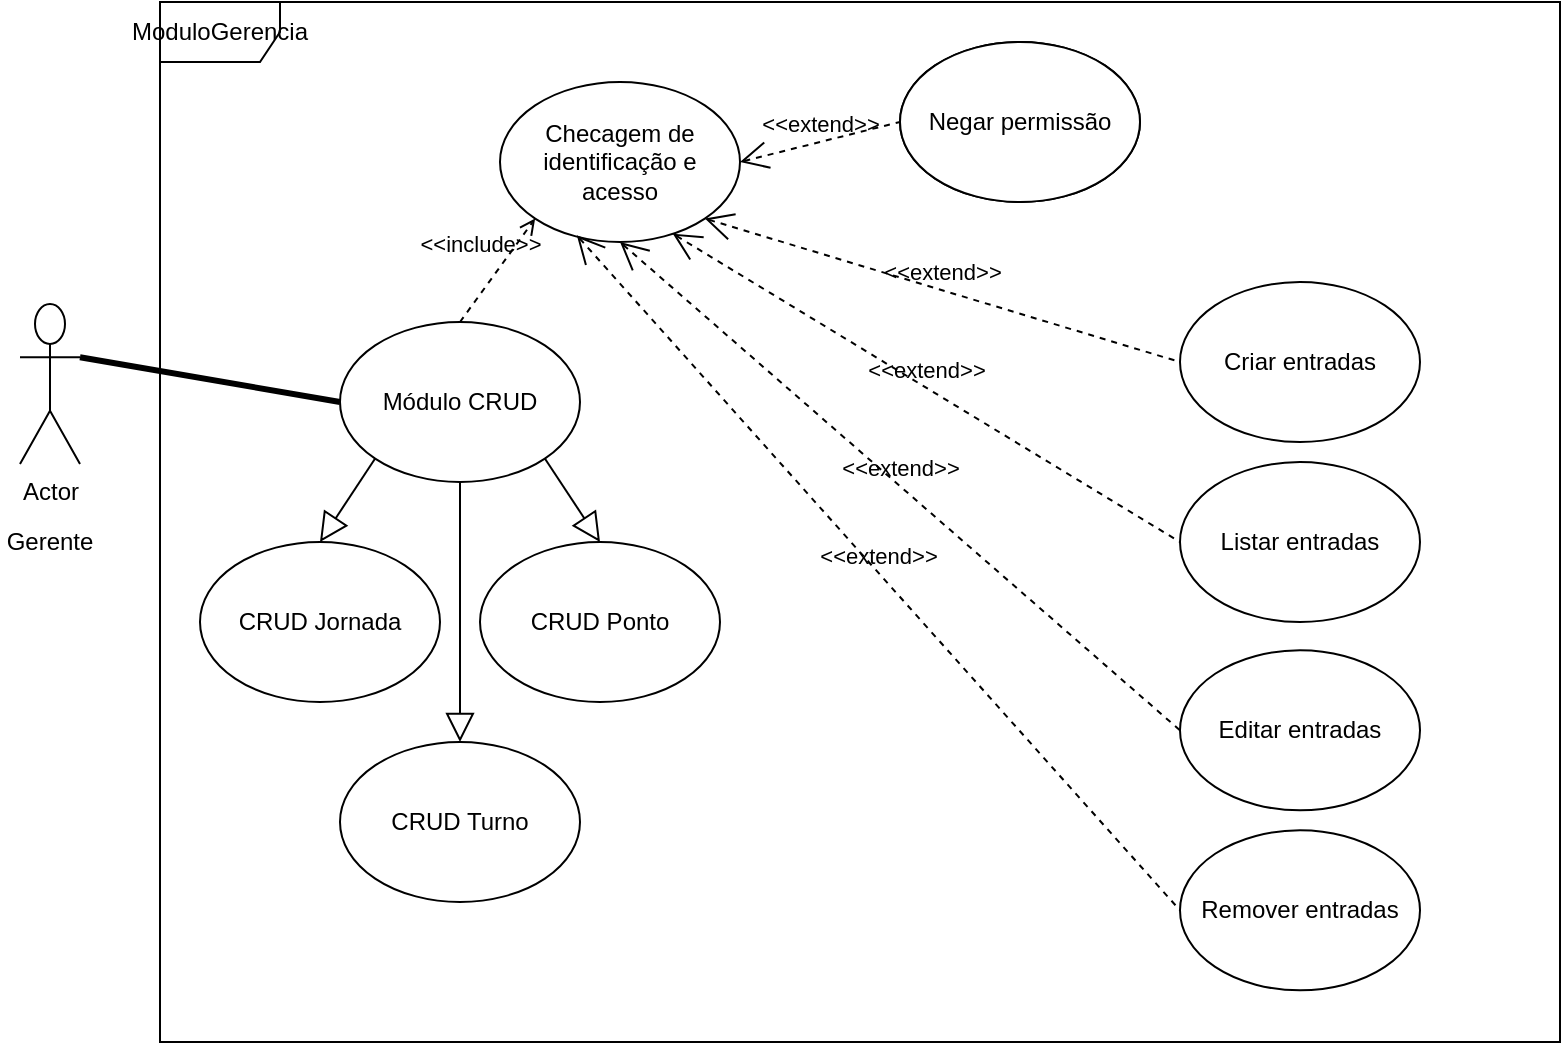 <mxfile version="14.7.2" type="device"><diagram id="xMt4X_LHy3N_VaBiQdar" name="Page-1"><mxGraphModel dx="1038" dy="521" grid="1" gridSize="10" guides="1" tooltips="1" connect="1" arrows="1" fold="1" page="1" pageScale="1" pageWidth="827" pageHeight="1169" math="0" shadow="0"><root><mxCell id="0"/><mxCell id="1" parent="0"/><mxCell id="48c0xk20tSyRVrcV6fkV-27" value="ModuloGerencia" style="shape=umlFrame;whiteSpace=wrap;html=1;" parent="1" vertex="1"><mxGeometry x="100" y="70" width="700" height="520" as="geometry"/></mxCell><mxCell id="_1gRqPf9OUlvjhR0BVZI-4" value="Actor" style="shape=umlActor;verticalLabelPosition=bottom;verticalAlign=top;html=1;outlineConnect=0;" parent="1" vertex="1"><mxGeometry x="30" y="221" width="30" height="80" as="geometry"/></mxCell><mxCell id="g-mYSLrAv-5Q6aC7A1Hs-4" value="" style="endArrow=none;startArrow=none;endFill=0;startFill=0;endSize=8;html=1;verticalAlign=bottom;labelBackgroundColor=none;strokeWidth=3;exitX=1;exitY=0.333;exitDx=0;exitDy=0;exitPerimeter=0;entryX=0;entryY=0.5;entryDx=0;entryDy=0;" parent="1" source="_1gRqPf9OUlvjhR0BVZI-4" target="48c0xk20tSyRVrcV6fkV-2" edge="1"><mxGeometry width="160" relative="1" as="geometry"><mxPoint x="330" y="200" as="sourcePoint"/><mxPoint x="190" y="160" as="targetPoint"/></mxGeometry></mxCell><mxCell id="g-mYSLrAv-5Q6aC7A1Hs-34" value="Gerente" style="text;html=1;strokeColor=none;fillColor=none;align=center;verticalAlign=middle;whiteSpace=wrap;rounded=0;" parent="1" vertex="1"><mxGeometry x="20" y="320" width="50" height="40" as="geometry"/></mxCell><mxCell id="48c0xk20tSyRVrcV6fkV-2" value="Módulo CRUD" style="ellipse;whiteSpace=wrap;html=1;" parent="1" vertex="1"><mxGeometry x="190" y="230" width="120" height="80" as="geometry"/></mxCell><mxCell id="xrIOtgNVrIU9UkqnGImE-6" value="CRUD Ponto" style="ellipse;whiteSpace=wrap;html=1;" vertex="1" parent="1"><mxGeometry x="260" y="340" width="120" height="80" as="geometry"/></mxCell><mxCell id="xrIOtgNVrIU9UkqnGImE-7" value="CRUD Turno" style="ellipse;whiteSpace=wrap;html=1;" vertex="1" parent="1"><mxGeometry x="190" y="440" width="120" height="80" as="geometry"/></mxCell><mxCell id="xrIOtgNVrIU9UkqnGImE-8" value="CRUD Jornada" style="ellipse;whiteSpace=wrap;html=1;" vertex="1" parent="1"><mxGeometry x="120" y="340" width="120" height="80" as="geometry"/></mxCell><mxCell id="xrIOtgNVrIU9UkqnGImE-9" value="" style="edgeStyle=none;html=1;endSize=12;endArrow=block;endFill=0;exitX=1;exitY=1;exitDx=0;exitDy=0;entryX=0.5;entryY=0;entryDx=0;entryDy=0;" edge="1" parent="1" source="48c0xk20tSyRVrcV6fkV-2" target="xrIOtgNVrIU9UkqnGImE-6"><mxGeometry width="160" relative="1" as="geometry"><mxPoint x="330" y="380" as="sourcePoint"/><mxPoint x="490" y="380" as="targetPoint"/></mxGeometry></mxCell><mxCell id="xrIOtgNVrIU9UkqnGImE-10" value="" style="edgeStyle=none;html=1;endSize=12;endArrow=block;endFill=0;exitX=0.5;exitY=1;exitDx=0;exitDy=0;entryX=0.5;entryY=0;entryDx=0;entryDy=0;" edge="1" parent="1" source="48c0xk20tSyRVrcV6fkV-2" target="xrIOtgNVrIU9UkqnGImE-7"><mxGeometry width="160" relative="1" as="geometry"><mxPoint x="302.426" y="308.284" as="sourcePoint"/><mxPoint x="490" y="430" as="targetPoint"/></mxGeometry></mxCell><mxCell id="xrIOtgNVrIU9UkqnGImE-11" value="" style="edgeStyle=none;html=1;endSize=12;endArrow=block;endFill=0;exitX=0;exitY=1;exitDx=0;exitDy=0;entryX=0.5;entryY=0;entryDx=0;entryDy=0;" edge="1" parent="1" source="48c0xk20tSyRVrcV6fkV-2" target="xrIOtgNVrIU9UkqnGImE-8"><mxGeometry width="160" relative="1" as="geometry"><mxPoint x="260" y="320" as="sourcePoint"/><mxPoint x="340" y="430" as="targetPoint"/></mxGeometry></mxCell><mxCell id="xrIOtgNVrIU9UkqnGImE-12" value="&amp;lt;&amp;lt;extend&amp;gt;&amp;gt;" style="edgeStyle=none;html=1;startArrow=open;endArrow=none;startSize=12;verticalAlign=bottom;dashed=1;labelBackgroundColor=none;entryX=0;entryY=0.5;entryDx=0;entryDy=0;exitX=1;exitY=0.5;exitDx=0;exitDy=0;" edge="1" parent="1" source="xrIOtgNVrIU9UkqnGImE-14" target="xrIOtgNVrIU9UkqnGImE-13"><mxGeometry width="160" relative="1" as="geometry"><mxPoint x="500" y="220" as="sourcePoint"/><mxPoint x="580" y="140" as="targetPoint"/></mxGeometry></mxCell><mxCell id="xrIOtgNVrIU9UkqnGImE-13" value="Negar permissão" style="ellipse;whiteSpace=wrap;html=1;" vertex="1" parent="1"><mxGeometry x="470" y="90" width="120" height="80" as="geometry"/></mxCell><mxCell id="xrIOtgNVrIU9UkqnGImE-14" value="Checagem de identificação e acesso" style="ellipse;whiteSpace=wrap;html=1;" vertex="1" parent="1"><mxGeometry x="270" y="110" width="120" height="80" as="geometry"/></mxCell><mxCell id="xrIOtgNVrIU9UkqnGImE-15" value="&amp;lt;&amp;lt;include&amp;gt;&amp;gt;" style="html=1;verticalAlign=bottom;labelBackgroundColor=none;endArrow=open;endFill=0;dashed=1;exitX=0.5;exitY=0;exitDx=0;exitDy=0;entryX=0;entryY=1;entryDx=0;entryDy=0;" edge="1" parent="1" source="48c0xk20tSyRVrcV6fkV-2" target="xrIOtgNVrIU9UkqnGImE-14"><mxGeometry x="-0.057" y="10" width="160" relative="1" as="geometry"><mxPoint x="260" y="550" as="sourcePoint"/><mxPoint x="330" y="550" as="targetPoint"/><mxPoint as="offset"/></mxGeometry></mxCell><mxCell id="xrIOtgNVrIU9UkqnGImE-16" value="Negar permissão" style="ellipse;whiteSpace=wrap;html=1;" vertex="1" parent="1"><mxGeometry x="470" y="90" width="120" height="80" as="geometry"/></mxCell><mxCell id="xrIOtgNVrIU9UkqnGImE-18" value="&amp;lt;&amp;lt;extend&amp;gt;&amp;gt;" style="edgeStyle=none;html=1;startArrow=open;endArrow=none;startSize=12;verticalAlign=bottom;dashed=1;labelBackgroundColor=none;entryX=0;entryY=0.5;entryDx=0;entryDy=0;exitX=1;exitY=1;exitDx=0;exitDy=0;" edge="1" parent="1" source="xrIOtgNVrIU9UkqnGImE-14" target="xrIOtgNVrIU9UkqnGImE-19"><mxGeometry width="160" relative="1" as="geometry"><mxPoint x="500" y="290" as="sourcePoint"/><mxPoint x="580" y="270" as="targetPoint"/></mxGeometry></mxCell><mxCell id="xrIOtgNVrIU9UkqnGImE-19" value="Criar entradas" style="ellipse;whiteSpace=wrap;html=1;" vertex="1" parent="1"><mxGeometry x="610" y="210" width="120" height="80" as="geometry"/></mxCell><mxCell id="xrIOtgNVrIU9UkqnGImE-20" value="&amp;lt;&amp;lt;extend&amp;gt;&amp;gt;" style="edgeStyle=none;html=1;startArrow=open;endArrow=none;startSize=12;verticalAlign=bottom;dashed=1;labelBackgroundColor=none;entryX=0;entryY=0.5;entryDx=0;entryDy=0;exitX=0.72;exitY=0.948;exitDx=0;exitDy=0;exitPerimeter=0;" edge="1" parent="1" target="xrIOtgNVrIU9UkqnGImE-21" source="xrIOtgNVrIU9UkqnGImE-14"><mxGeometry width="160" relative="1" as="geometry"><mxPoint x="372.426" y="270.004" as="sourcePoint"/><mxPoint x="580" y="361.72" as="targetPoint"/></mxGeometry></mxCell><mxCell id="xrIOtgNVrIU9UkqnGImE-21" value="Listar entradas" style="ellipse;whiteSpace=wrap;html=1;" vertex="1" parent="1"><mxGeometry x="610" y="300" width="120" height="80" as="geometry"/></mxCell><mxCell id="xrIOtgNVrIU9UkqnGImE-22" value="&amp;lt;&amp;lt;extend&amp;gt;&amp;gt;" style="edgeStyle=none;html=1;startArrow=open;endArrow=none;startSize=12;verticalAlign=bottom;dashed=1;labelBackgroundColor=none;entryX=0;entryY=0.5;entryDx=0;entryDy=0;exitX=0.5;exitY=1;exitDx=0;exitDy=0;" edge="1" parent="1" target="xrIOtgNVrIU9UkqnGImE-23" source="xrIOtgNVrIU9UkqnGImE-14"><mxGeometry width="160" relative="1" as="geometry"><mxPoint x="356.4" y="280" as="sourcePoint"/><mxPoint x="580" y="455.88" as="targetPoint"/></mxGeometry></mxCell><mxCell id="xrIOtgNVrIU9UkqnGImE-23" value="Editar entradas" style="ellipse;whiteSpace=wrap;html=1;" vertex="1" parent="1"><mxGeometry x="610" y="394.16" width="120" height="80" as="geometry"/></mxCell><mxCell id="xrIOtgNVrIU9UkqnGImE-24" value="&amp;lt;&amp;lt;extend&amp;gt;&amp;gt;" style="edgeStyle=none;html=1;startArrow=open;endArrow=none;startSize=12;verticalAlign=bottom;dashed=1;labelBackgroundColor=none;entryX=0;entryY=0.5;entryDx=0;entryDy=0;exitX=0.32;exitY=0.958;exitDx=0;exitDy=0;exitPerimeter=0;" edge="1" parent="1" target="xrIOtgNVrIU9UkqnGImE-25" source="xrIOtgNVrIU9UkqnGImE-14"><mxGeometry width="160" relative="1" as="geometry"><mxPoint x="330" y="280" as="sourcePoint"/><mxPoint x="580" y="545.88" as="targetPoint"/></mxGeometry></mxCell><mxCell id="xrIOtgNVrIU9UkqnGImE-25" value="Remover entradas" style="ellipse;whiteSpace=wrap;html=1;" vertex="1" parent="1"><mxGeometry x="610" y="484.16" width="120" height="80" as="geometry"/></mxCell></root></mxGraphModel></diagram></mxfile>